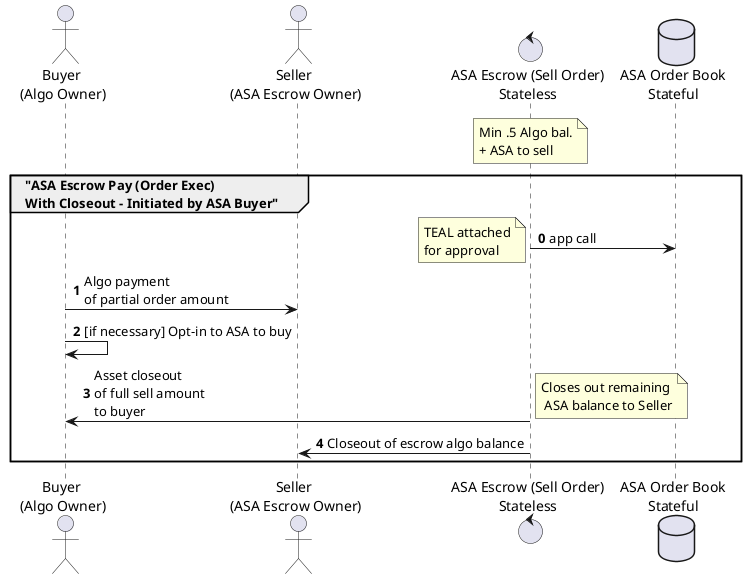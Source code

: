 @startuml
actor "Buyer \n(Algo Owner)" as Buyer
actor "Seller \n(ASA Escrow Owner)" as Seller
control "ASA Escrow (Sell Order)\nStateless" as ASAEscrow
database "ASA Order Book\nStateful" as ASAOB
note over ASAEscrow: Min .5 Algo bal.\n+ ASA to sell

group "ASA Escrow Pay (Order Exec)\nWith Closeout - Initiated by ASA Buyer"
autonumber 0
ASAEscrow -> ASAOB: app call
note left: TEAL attached\nfor approval
Buyer -> Seller: Algo payment\nof partial order amount
Buyer -> Buyer: [if necessary] Opt-in to ASA to buy
ASAEscrow -> Buyer: Asset closeout\nof full sell amount\nto buyer
note right: Closes out remaining\n ASA balance to Seller
ASAEscrow -> Seller: Closeout of escrow algo balance
end

@enduml

